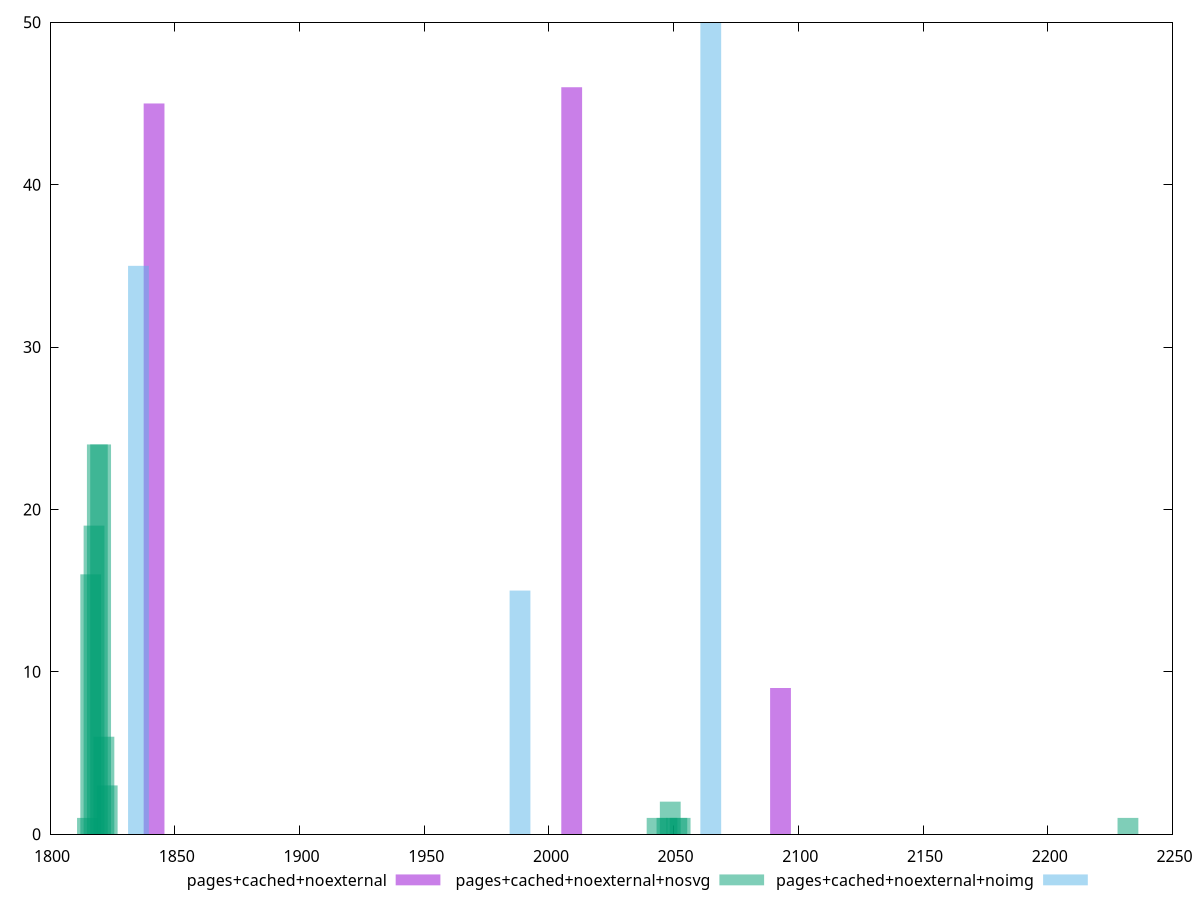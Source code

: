$_pagesCachedNoexternal <<EOF
1841.715908022957 45
2009.1446269341347 46
2092.8589863897237 9
EOF
$_pagesCachedNoexternalNosvg <<EOF
1816.3335057833553 16
1820.2935352291038 24
1817.6535155986048 19
1821.6135450443533 6
1818.9735254138543 24
2232.1365975869576 1
2052.6152627130214 1
2043.3751940062746 1
2048.6552332672727 2
2047.3352234520232 1
1822.933554859603 3
1815.0134959681056 1
2051.2952528977717 1
EOF
$_pagesCachedNoexternalNoimg <<EOF
1835.4644988447421 35
2064.897561200335 50
1988.4198737484708 15
EOF
set key outside below
set terminal pngcairo
set output "report_00006_2020-11-02T20-21-41.718Z/interactive/interactive_pages+cached+noexternal_pages+cached+noexternal+nosvg_pages+cached+noexternal+noimg+hist.png"
set boxwidth 8.342462032377039
set style fill transparent solid 0.5 noborder
set yrange [0:50]
plot $_pagesCachedNoexternal title "pages+cached+noexternal" with boxes ,$_pagesCachedNoexternalNosvg title "pages+cached+noexternal+nosvg" with boxes ,$_pagesCachedNoexternalNoimg title "pages+cached+noexternal+noimg" with boxes ,